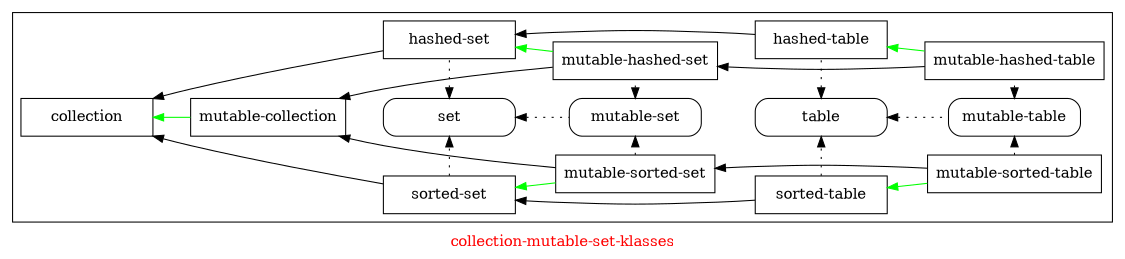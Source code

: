 // -*- mode: C++; c-basic-offset: 2; tab-width: 2; indent-tabs-mode: nil -*-

// Copyright (C) 2007, 2008, 2009 Robert Nielsen <robert@dakota.org>
//
// Licensed under the Apache License, Version 2.0 (the "License");
// you may not use this file except in compliance with the License.
// You may obtain a copy of the License at
//
//      http://www.apache.org/licenses/LICENSE-2.0
//
// Unless required by applicable law or agreed to in writing, software
// distributed under the License is distributed on an "AS IS" BASIS,
// WITHOUT WARRANTIES OR CONDITIONS OF ANY KIND, either express or implied.
// See the License for the specific language governing permissions and
// limitations under the License.

digraph "collection-mutable-set-klasses"
{
  graph [ label = "\G", fontcolor = red ];
  graph [ rankdir = LR, center = true, page = "8.5,11", size = "7.5,10" ];
//   graph [ ratio = fill ];
  node [ shape = rect, width = 1.75 ];
  edge [ dir = back ];

//   subgraph "cluster-legend"
//   {
//     graph [ label = "legend" ];
//     "klass w/o slots";
//     "klass w/ slots" [ color = blue ];
//     "union klass" [ color = green ];
//     "trait" [ style = rounded ];
//   }

  subgraph "cluster-main"
  {
    graph [ label = "" ];
    // traits
    "set" [ style = rounded ];
    "table" [ style = rounded ];
    "mutable-set" [ style = rounded ];
    "mutable-table" [ style = rounded ];

    // klass-to-klass edges
    "mutable-collection" -> "mutable-sorted-set";
    "mutable-collection" -> "mutable-hashed-set";
    "collection" -> "sorted-set";
    "collection" -> "hashed-set";
    "collection" -> "mutable-collection" [ color = "green" ];
    "sorted-set" -> "mutable-sorted-set" [ color = "green" ];
    "hashed-set" -> "mutable-hashed-set" [ color = "green" ];
    "sorted-set" -> "sorted-table";
    "hashed-set" -> "hashed-table";

    // trait-to-trait edges
    "set" -> "mutable-set" [ style = dotted ];
    "table" -> "mutable-table" [ style = dotted ];

    // klass-to-trait edges
    // to debug set color = red
    "sorted-set" -> "set" [ style = dotted, dir = forward ];
    "sorted-table" -> "table" [ style = dotted, dir = forward ];
    "mutable-sorted-set" -> "mutable-set" [ style = dotted,  dir = forward ];
    "mutable-sorted-table" -> "mutable-table" [ style = dotted,  dir = forward ];

    // trait-to-klass edges
    "set" -> "hashed-set" [ style = dotted ];
    "table" -> "hashed-table" [ style = dotted ];
    "mutable-set" -> "mutable-hashed-set" [ style = dotted ];
    "mutable-table" -> "mutable-hashed-table" [ style = dotted ];

    "mutable-sorted-set" -> "mutable-sorted-table";
    "mutable-hashed-set" -> "mutable-hashed-table";

    "sorted-table" -> "mutable-sorted-table" [ color = "green" ];
    "hashed-table" -> "mutable-hashed-table" [ color = "green" ];

    { rank = same; "sorted-set"; "set" };
    { rank = same; "hashed-set"; "set" };

    { rank = same; "mutable-sorted-set"; "mutable-set" };
    { rank = same; "mutable-hashed-set"; "mutable-set" };

    { rank = same; "mutable-sorted-table"; "mutable-table" };
    { rank = same; "mutable-hashed-table"; "mutable-table" };

    { rank = same; "sorted-table"; "table" };
    { rank = same; "hashed-table"; "table" };

    // layout hacks
    // to debug set color = gray
    "mutable-sorted-set" -> "table" [ style = invis ];
    "mutable-hashed-set" -> "table" [ style = invis ];
  }

  // layout only
  "mutable-collection" -> "set" [ style = "invis" ];
}
